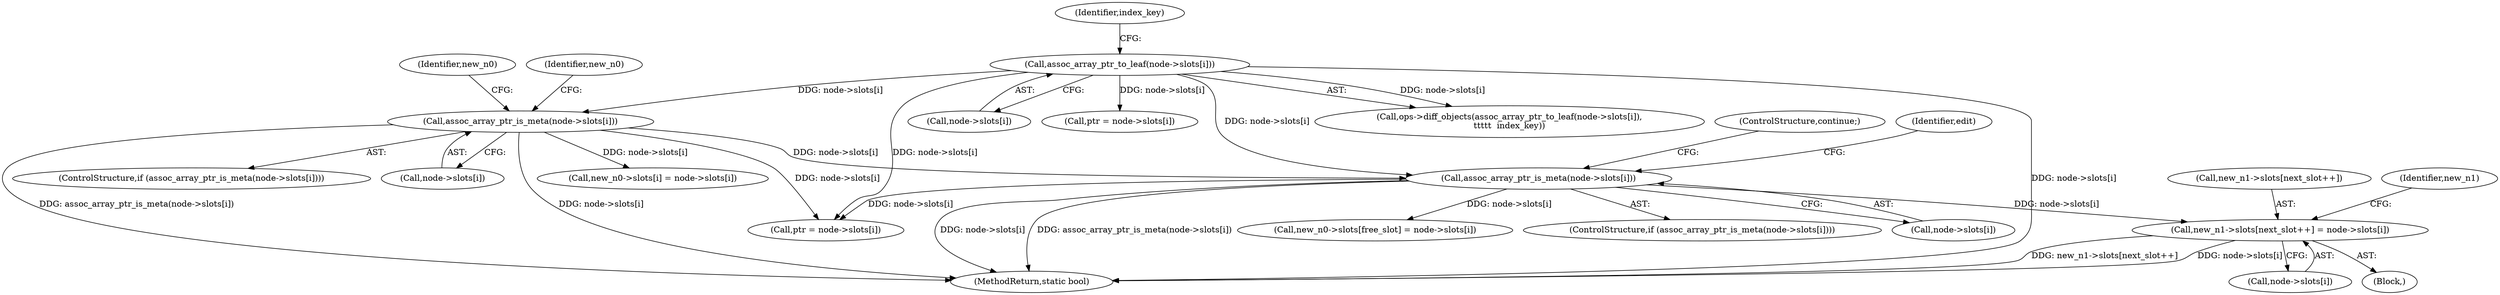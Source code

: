 digraph "0_linux_ea6789980fdaa610d7eb63602c746bf6ec70cd2b@array" {
"1000621" [label="(Call,new_n1->slots[next_slot++] = node->slots[i])"];
"1000605" [label="(Call,assoc_array_ptr_is_meta(node->slots[i]))"];
"1001020" [label="(Call,assoc_array_ptr_to_leaf(node->slots[i]))"];
"1000546" [label="(Call,assoc_array_ptr_is_meta(node->slots[i]))"];
"1000621" [label="(Call,new_n1->slots[next_slot++] = node->slots[i])"];
"1000567" [label="(Identifier,new_n0)"];
"1000650" [label="(Call,new_n0->slots[free_slot] = node->slots[i])"];
"1000547" [label="(Call,node->slots[i])"];
"1000555" [label="(Identifier,new_n0)"];
"1001020" [label="(Call,assoc_array_ptr_to_leaf(node->slots[i]))"];
"1000604" [label="(ControlStructure,if (assoc_array_ptr_is_meta(node->slots[i])))"];
"1000747" [label="(Call,ptr = node->slots[i])"];
"1001026" [label="(Identifier,index_key)"];
"1001021" [label="(Call,node->slots[i])"];
"1000611" [label="(ControlStructure,continue;)"];
"1000622" [label="(Call,new_n1->slots[next_slot++])"];
"1000606" [label="(Call,node->slots[i])"];
"1001204" [label="(Call,ptr = node->slots[i])"];
"1000552" [label="(Call,new_n0->slots[i] = node->slots[i])"];
"1000635" [label="(Identifier,new_n1)"];
"1000616" [label="(Identifier,edit)"];
"1001251" [label="(MethodReturn,static bool)"];
"1000628" [label="(Call,node->slots[i])"];
"1000605" [label="(Call,assoc_array_ptr_is_meta(node->slots[i]))"];
"1000545" [label="(ControlStructure,if (assoc_array_ptr_is_meta(node->slots[i])))"];
"1001019" [label="(Call,ops->diff_objects(assoc_array_ptr_to_leaf(node->slots[i]),\n\t\t\t\t\t  index_key))"];
"1000546" [label="(Call,assoc_array_ptr_is_meta(node->slots[i]))"];
"1000620" [label="(Block,)"];
"1000621" -> "1000620"  [label="AST: "];
"1000621" -> "1000628"  [label="CFG: "];
"1000622" -> "1000621"  [label="AST: "];
"1000628" -> "1000621"  [label="AST: "];
"1000635" -> "1000621"  [label="CFG: "];
"1000621" -> "1001251"  [label="DDG: new_n1->slots[next_slot++]"];
"1000621" -> "1001251"  [label="DDG: node->slots[i]"];
"1000605" -> "1000621"  [label="DDG: node->slots[i]"];
"1000605" -> "1000604"  [label="AST: "];
"1000605" -> "1000606"  [label="CFG: "];
"1000606" -> "1000605"  [label="AST: "];
"1000611" -> "1000605"  [label="CFG: "];
"1000616" -> "1000605"  [label="CFG: "];
"1000605" -> "1001251"  [label="DDG: assoc_array_ptr_is_meta(node->slots[i])"];
"1000605" -> "1001251"  [label="DDG: node->slots[i]"];
"1001020" -> "1000605"  [label="DDG: node->slots[i]"];
"1000546" -> "1000605"  [label="DDG: node->slots[i]"];
"1000605" -> "1000650"  [label="DDG: node->slots[i]"];
"1000605" -> "1000747"  [label="DDG: node->slots[i]"];
"1001020" -> "1001019"  [label="AST: "];
"1001020" -> "1001021"  [label="CFG: "];
"1001021" -> "1001020"  [label="AST: "];
"1001026" -> "1001020"  [label="CFG: "];
"1001020" -> "1001251"  [label="DDG: node->slots[i]"];
"1001020" -> "1000546"  [label="DDG: node->slots[i]"];
"1001020" -> "1000747"  [label="DDG: node->slots[i]"];
"1001020" -> "1001019"  [label="DDG: node->slots[i]"];
"1001020" -> "1001204"  [label="DDG: node->slots[i]"];
"1000546" -> "1000545"  [label="AST: "];
"1000546" -> "1000547"  [label="CFG: "];
"1000547" -> "1000546"  [label="AST: "];
"1000555" -> "1000546"  [label="CFG: "];
"1000567" -> "1000546"  [label="CFG: "];
"1000546" -> "1001251"  [label="DDG: assoc_array_ptr_is_meta(node->slots[i])"];
"1000546" -> "1001251"  [label="DDG: node->slots[i]"];
"1000546" -> "1000552"  [label="DDG: node->slots[i]"];
"1000546" -> "1000747"  [label="DDG: node->slots[i]"];
}
